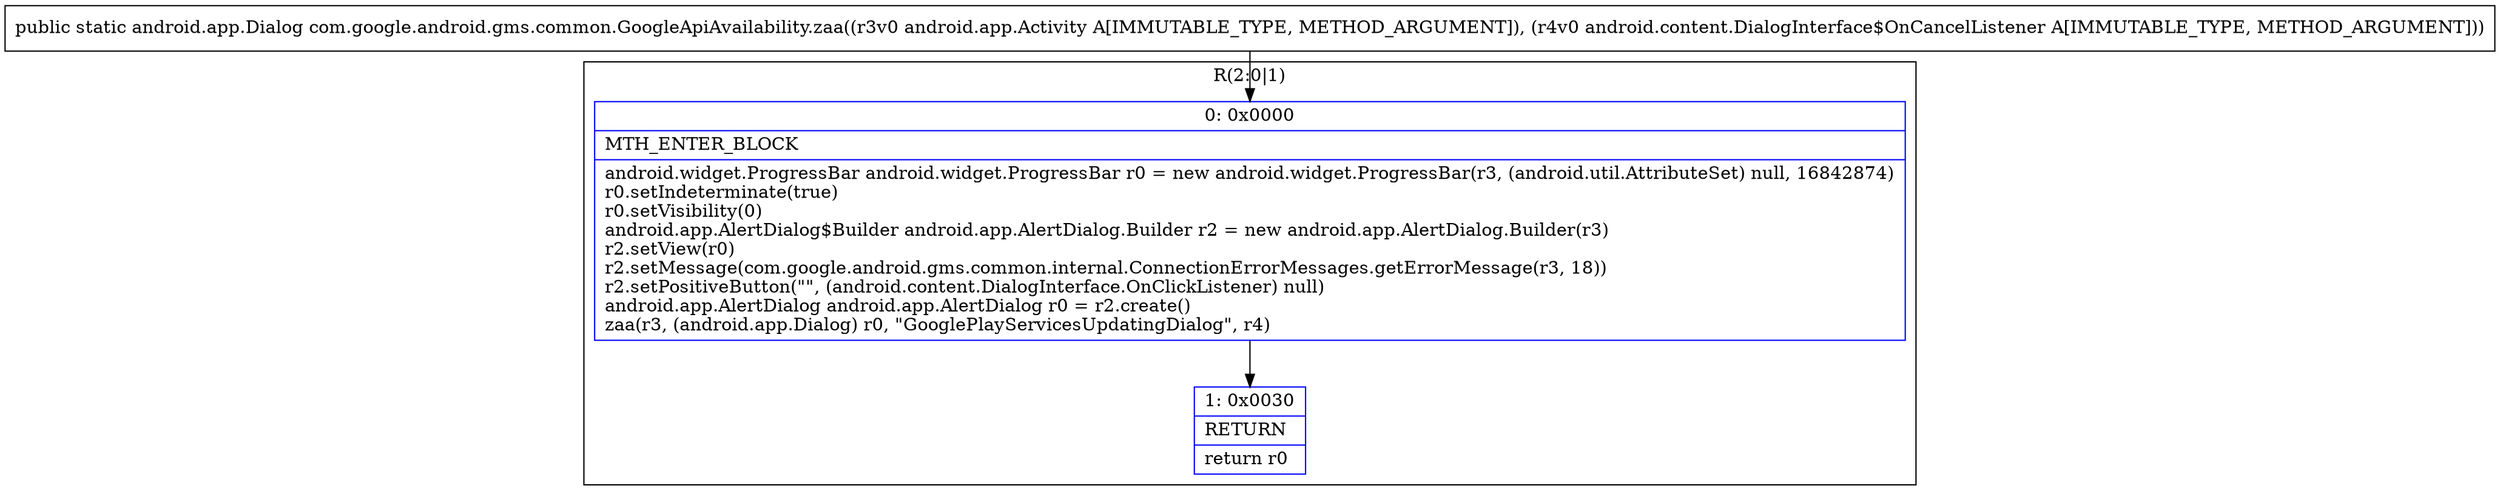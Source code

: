 digraph "CFG forcom.google.android.gms.common.GoogleApiAvailability.zaa(Landroid\/app\/Activity;Landroid\/content\/DialogInterface$OnCancelListener;)Landroid\/app\/Dialog;" {
subgraph cluster_Region_788762300 {
label = "R(2:0|1)";
node [shape=record,color=blue];
Node_0 [shape=record,label="{0\:\ 0x0000|MTH_ENTER_BLOCK\l|android.widget.ProgressBar android.widget.ProgressBar r0 = new android.widget.ProgressBar(r3, (android.util.AttributeSet) null, 16842874)\lr0.setIndeterminate(true)\lr0.setVisibility(0)\landroid.app.AlertDialog$Builder android.app.AlertDialog.Builder r2 = new android.app.AlertDialog.Builder(r3)\lr2.setView(r0)\lr2.setMessage(com.google.android.gms.common.internal.ConnectionErrorMessages.getErrorMessage(r3, 18))\lr2.setPositiveButton(\"\", (android.content.DialogInterface.OnClickListener) null)\landroid.app.AlertDialog android.app.AlertDialog r0 = r2.create()\lzaa(r3, (android.app.Dialog) r0, \"GooglePlayServicesUpdatingDialog\", r4)\l}"];
Node_1 [shape=record,label="{1\:\ 0x0030|RETURN\l|return r0\l}"];
}
MethodNode[shape=record,label="{public static android.app.Dialog com.google.android.gms.common.GoogleApiAvailability.zaa((r3v0 android.app.Activity A[IMMUTABLE_TYPE, METHOD_ARGUMENT]), (r4v0 android.content.DialogInterface$OnCancelListener A[IMMUTABLE_TYPE, METHOD_ARGUMENT])) }"];
MethodNode -> Node_0;
Node_0 -> Node_1;
}

